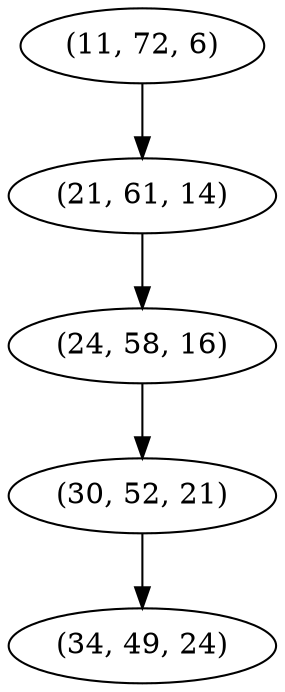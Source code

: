 digraph tree {
    "(11, 72, 6)";
    "(21, 61, 14)";
    "(24, 58, 16)";
    "(30, 52, 21)";
    "(34, 49, 24)";
    "(11, 72, 6)" -> "(21, 61, 14)";
    "(21, 61, 14)" -> "(24, 58, 16)";
    "(24, 58, 16)" -> "(30, 52, 21)";
    "(30, 52, 21)" -> "(34, 49, 24)";
}
